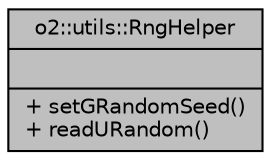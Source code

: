 digraph "o2::utils::RngHelper"
{
 // INTERACTIVE_SVG=YES
  bgcolor="transparent";
  edge [fontname="Helvetica",fontsize="10",labelfontname="Helvetica",labelfontsize="10"];
  node [fontname="Helvetica",fontsize="10",shape=record];
  Node1 [label="{o2::utils::RngHelper\n||+ setGRandomSeed()\l+ readURandom()\l}",height=0.2,width=0.4,color="black", fillcolor="grey75", style="filled" fontcolor="black"];
}

